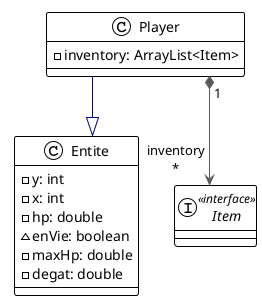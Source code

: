 @startuml
!theme plain
top to bottom direction
skinparam linetype ortho

class Entite {
  - y: int
  - x: int
  - hp: double
  ~ enVie: boolean
  - maxHp: double
  - degat: double
}
interface Item << interface >>
class Player {
  - inventory: ArrayList<Item>
}

Player  -[#000082,plain]-^  Entite 
Player "1" *-[#595959,plain]-> "inventory\n*" Item
@enduml